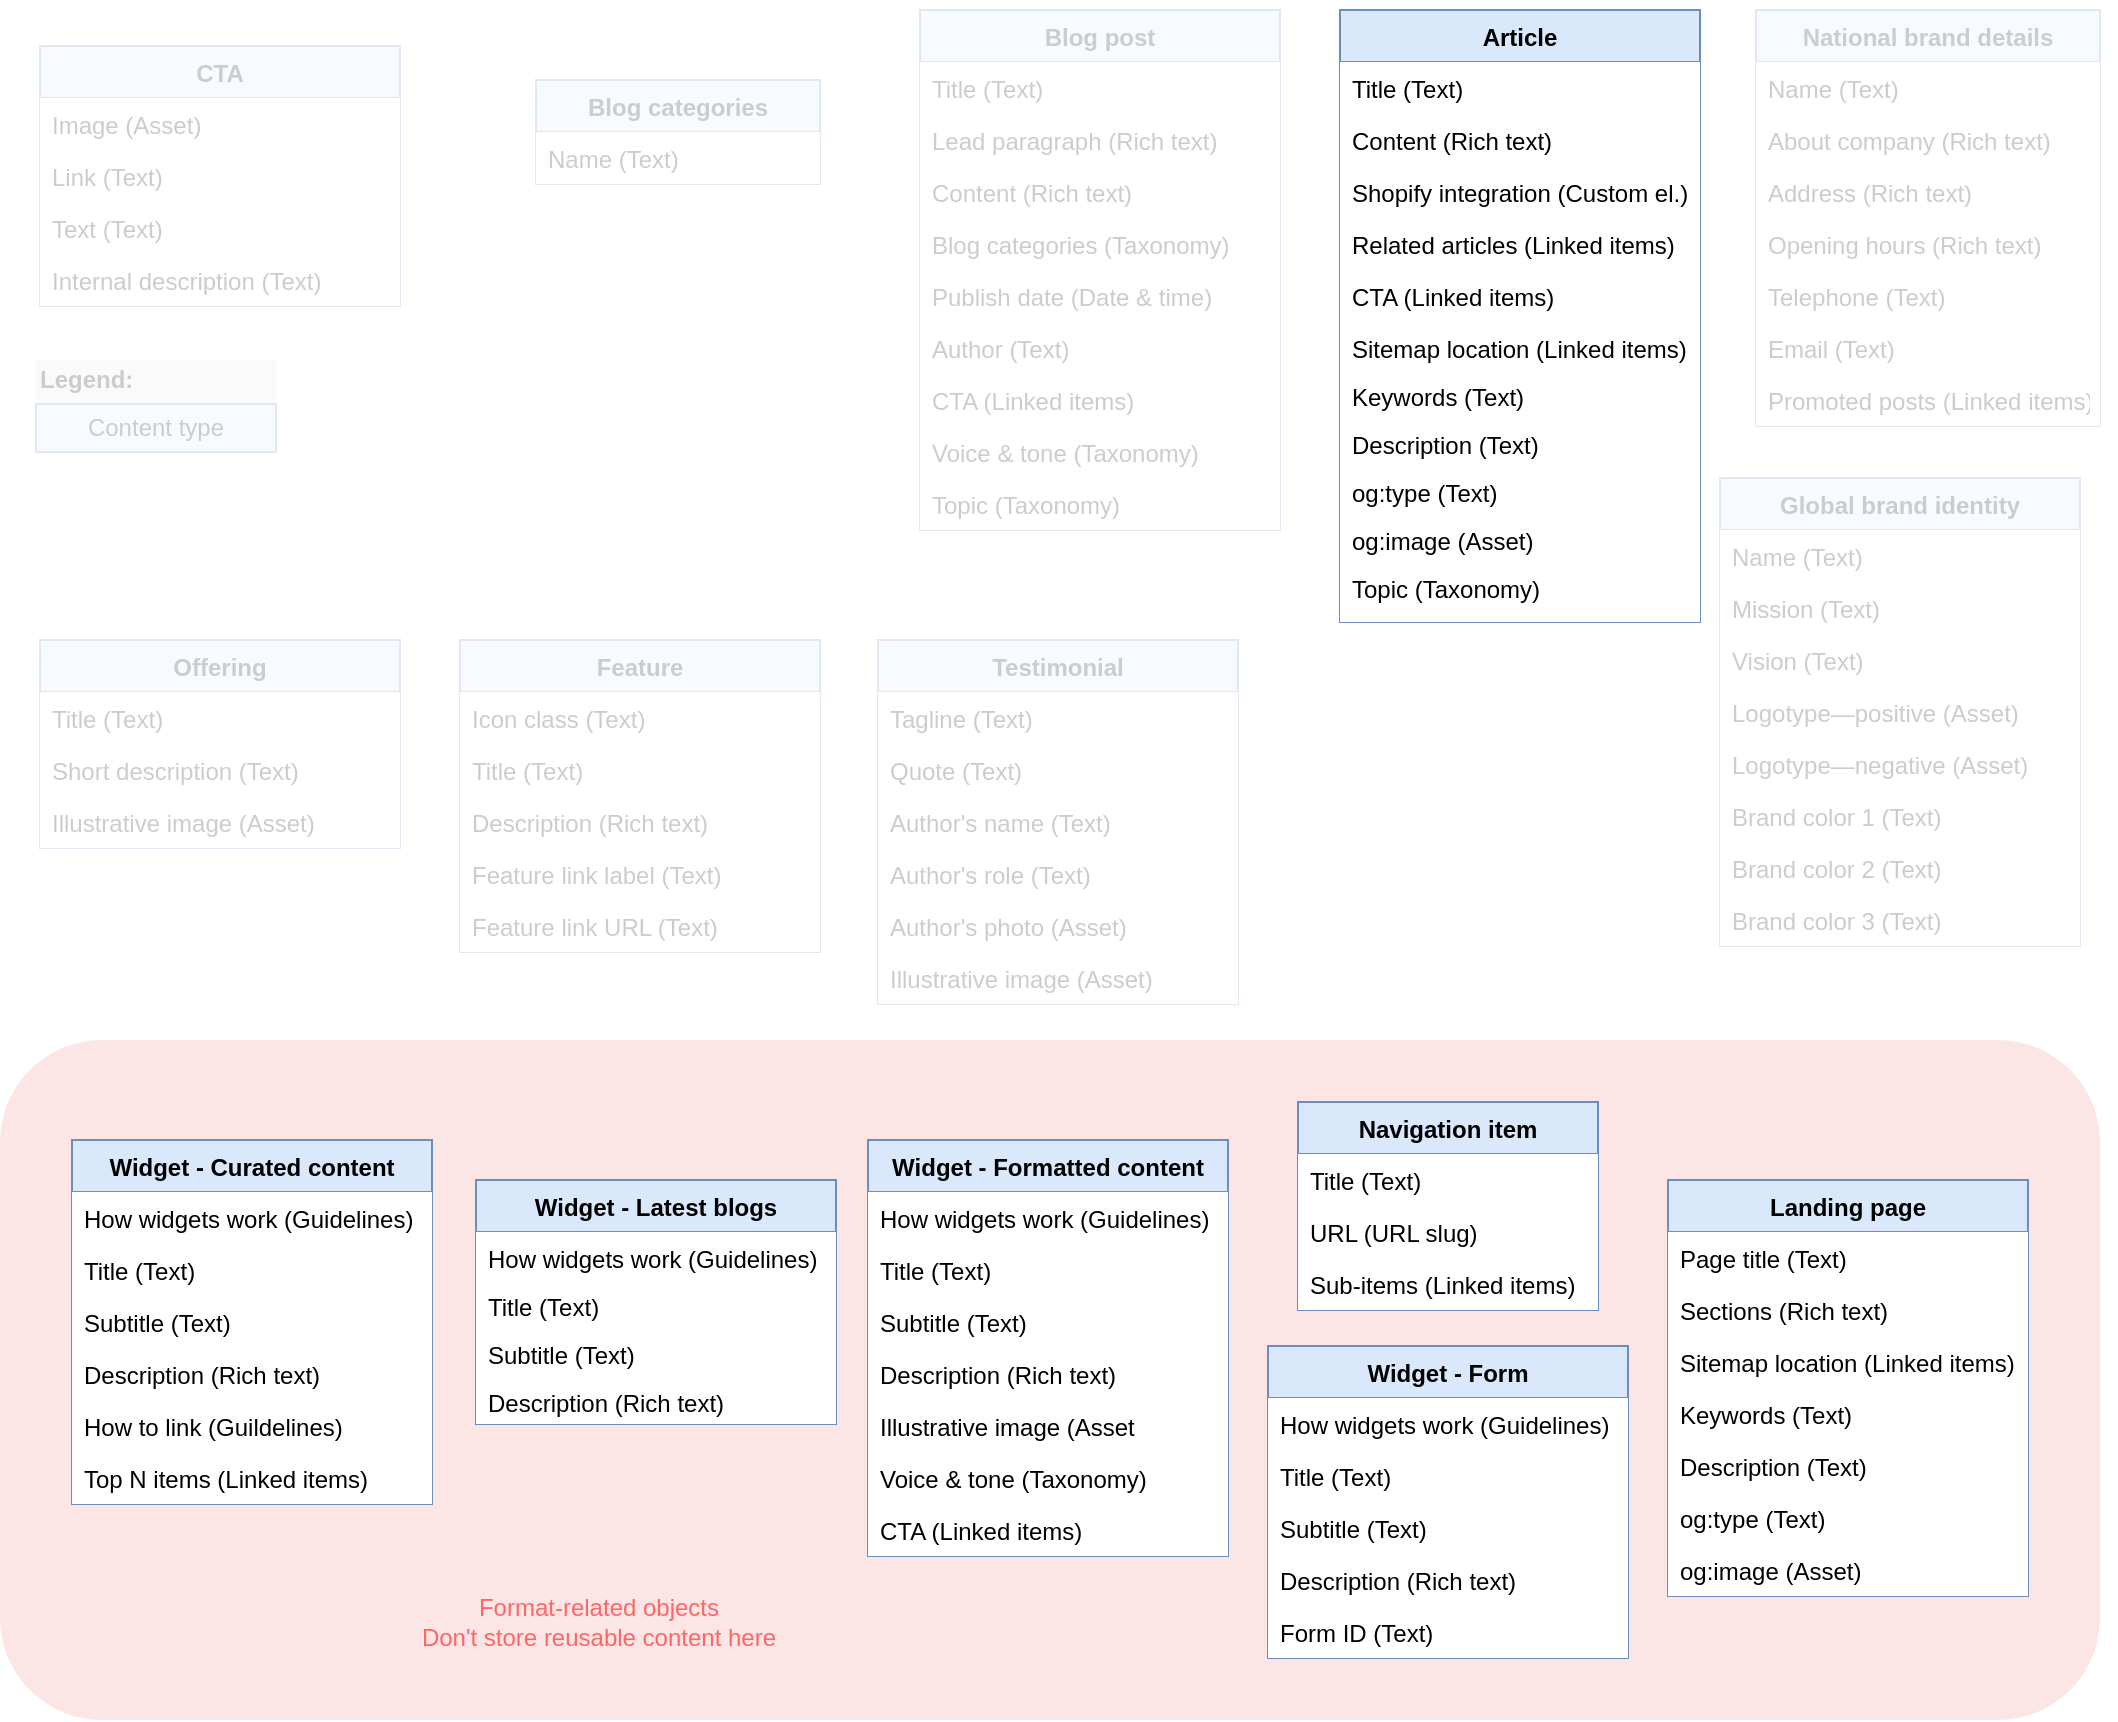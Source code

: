 <mxfile version="12.9.12" type="github"><diagram id="l7EoI_o5KhrgH6v80gf4" name="Page-1"><mxGraphModel dx="3122" dy="1862" grid="1" gridSize="10" guides="1" tooltips="1" connect="1" arrows="1" fold="0" page="1" pageScale="1" pageWidth="850" pageHeight="1100" math="0" shadow="0"><root><mxCell id="0"/><mxCell id="1" parent="0"/><mxCell id="Mn-jsPeLyAHsvxmleGaf-1" value="" style="rounded=1;whiteSpace=wrap;html=1;fillColor=#f8cecc;strokeColor=none;opacity=50;" parent="1" vertex="1"><mxGeometry x="-1058" y="-180" width="1050" height="340" as="geometry"/></mxCell><mxCell id="Mn-jsPeLyAHsvxmleGaf-45" value="&lt;font color=&quot;#ff6666&quot;&gt;Format-related objects&lt;br&gt;Don't store reusable content here&lt;/font&gt;" style="text;html=1;strokeColor=none;fillColor=none;align=center;verticalAlign=middle;whiteSpace=wrap;rounded=0;opacity=50;" parent="1" vertex="1"><mxGeometry x="-850" y="92" width="183" height="37" as="geometry"/></mxCell><mxCell id="Mn-jsPeLyAHsvxmleGaf-48" value="CTA" style="swimlane;fontStyle=1;align=center;verticalAlign=top;childLayout=stackLayout;horizontal=1;startSize=26;horizontalStack=0;resizeParent=1;resizeLast=0;collapsible=1;marginBottom=0;rounded=0;shadow=0;strokeWidth=1;fillColor=#dae8fc;strokeColor=#6c8ebf;" parent="1" vertex="1"><mxGeometry x="-1038" y="-677" width="180" height="130" as="geometry"><mxRectangle x="230" y="140" width="160" height="26" as="alternateBounds"/></mxGeometry></mxCell><mxCell id="Mn-jsPeLyAHsvxmleGaf-49" value="Image (Asset)" style="text;align=left;verticalAlign=top;spacingLeft=4;spacingRight=4;overflow=hidden;rotatable=0;points=[[0,0.5],[1,0.5]];portConstraint=eastwest;fillColor=#ffffff;" parent="Mn-jsPeLyAHsvxmleGaf-48" vertex="1"><mxGeometry y="26" width="180" height="26" as="geometry"/></mxCell><mxCell id="Mn-jsPeLyAHsvxmleGaf-50" value="Link (Text)" style="text;align=left;verticalAlign=top;spacingLeft=4;spacingRight=4;overflow=hidden;rotatable=0;points=[[0,0.5],[1,0.5]];portConstraint=eastwest;fillColor=#ffffff;" parent="Mn-jsPeLyAHsvxmleGaf-48" vertex="1"><mxGeometry y="52" width="180" height="26" as="geometry"/></mxCell><mxCell id="Mn-jsPeLyAHsvxmleGaf-51" value="Text (Text)" style="text;align=left;verticalAlign=top;spacingLeft=4;spacingRight=4;overflow=hidden;rotatable=0;points=[[0,0.5],[1,0.5]];portConstraint=eastwest;fillColor=#ffffff;" parent="Mn-jsPeLyAHsvxmleGaf-48" vertex="1"><mxGeometry y="78" width="180" height="26" as="geometry"/></mxCell><mxCell id="Mn-jsPeLyAHsvxmleGaf-52" value="Internal description (Text)" style="text;align=left;verticalAlign=top;spacingLeft=4;spacingRight=4;overflow=hidden;rotatable=0;points=[[0,0.5],[1,0.5]];portConstraint=eastwest;fillColor=#ffffff;" parent="Mn-jsPeLyAHsvxmleGaf-48" vertex="1"><mxGeometry y="104" width="180" height="26" as="geometry"/></mxCell><mxCell id="Mn-jsPeLyAHsvxmleGaf-70" value="Article" style="swimlane;fontStyle=1;align=center;verticalAlign=top;childLayout=stackLayout;horizontal=1;startSize=26;horizontalStack=0;resizeParent=1;resizeLast=0;collapsible=1;marginBottom=0;rounded=0;shadow=0;strokeWidth=1;fillColor=#dae8fc;strokeColor=#6c8ebf;" parent="1" vertex="1"><mxGeometry x="-388" y="-695" width="180" height="306" as="geometry"><mxRectangle x="230" y="140" width="160" height="26" as="alternateBounds"/></mxGeometry></mxCell><mxCell id="Mn-jsPeLyAHsvxmleGaf-71" value="Title (Text)" style="text;align=left;verticalAlign=top;spacingLeft=4;spacingRight=4;overflow=hidden;rotatable=0;points=[[0,0.5],[1,0.5]];portConstraint=eastwest;fontColor=#000000;fillColor=#ffffff;" parent="Mn-jsPeLyAHsvxmleGaf-70" vertex="1"><mxGeometry y="26" width="180" height="26" as="geometry"/></mxCell><mxCell id="Mn-jsPeLyAHsvxmleGaf-72" value="Content (Rich text)" style="text;align=left;verticalAlign=top;spacingLeft=4;spacingRight=4;overflow=hidden;rotatable=0;points=[[0,0.5],[1,0.5]];portConstraint=eastwest;rounded=0;shadow=0;html=0;fontColor=#000000;fillColor=#ffffff;" parent="Mn-jsPeLyAHsvxmleGaf-70" vertex="1"><mxGeometry y="52" width="180" height="26" as="geometry"/></mxCell><mxCell id="Mn-jsPeLyAHsvxmleGaf-75" value="Shopify integration (Custom el.)" style="text;align=left;verticalAlign=top;spacingLeft=4;spacingRight=4;overflow=hidden;rotatable=0;points=[[0,0.5],[1,0.5]];portConstraint=eastwest;rounded=0;shadow=0;html=0;fontColor=#000000;fillColor=#ffffff;" parent="Mn-jsPeLyAHsvxmleGaf-70" vertex="1"><mxGeometry y="78" width="180" height="26" as="geometry"/></mxCell><mxCell id="Mn-jsPeLyAHsvxmleGaf-76" value="Related articles (Linked items)" style="text;align=left;verticalAlign=top;spacingLeft=4;spacingRight=4;overflow=hidden;rotatable=0;points=[[0,0.5],[1,0.5]];portConstraint=eastwest;rounded=0;shadow=0;html=0;fillColor=#ffffff;" parent="Mn-jsPeLyAHsvxmleGaf-70" vertex="1"><mxGeometry y="104" width="180" height="26" as="geometry"/></mxCell><mxCell id="Mn-jsPeLyAHsvxmleGaf-77" value="CTA (Linked items)" style="text;align=left;verticalAlign=top;spacingLeft=4;spacingRight=4;overflow=hidden;rotatable=0;points=[[0,0.5],[1,0.5]];portConstraint=eastwest;rounded=0;shadow=0;html=0;fontColor=#000000;fillColor=#ffffff;" parent="Mn-jsPeLyAHsvxmleGaf-70" vertex="1"><mxGeometry y="130" width="180" height="26" as="geometry"/></mxCell><mxCell id="Mn-jsPeLyAHsvxmleGaf-78" value="Sitemap location (Linked items)" style="text;align=left;verticalAlign=top;spacingLeft=4;spacingRight=4;overflow=hidden;rotatable=0;points=[[0,0.5],[1,0.5]];portConstraint=eastwest;rounded=0;shadow=0;html=0;fontColor=#000000;fillColor=#ffffff;" parent="Mn-jsPeLyAHsvxmleGaf-70" vertex="1"><mxGeometry y="156" width="180" height="24" as="geometry"/></mxCell><mxCell id="akXFngWEIzjERO6GzvfP-2" value="Keywords (Text)" style="text;align=left;verticalAlign=top;spacingLeft=4;spacingRight=4;overflow=hidden;rotatable=0;points=[[0,0.5],[1,0.5]];portConstraint=eastwest;rounded=0;shadow=0;html=0;fontColor=#000000;fillColor=#ffffff;" parent="Mn-jsPeLyAHsvxmleGaf-70" vertex="1"><mxGeometry y="180" width="180" height="24" as="geometry"/></mxCell><mxCell id="akXFngWEIzjERO6GzvfP-3" value="Description (Text)" style="text;align=left;verticalAlign=top;spacingLeft=4;spacingRight=4;overflow=hidden;rotatable=0;points=[[0,0.5],[1,0.5]];portConstraint=eastwest;rounded=0;shadow=0;html=0;fontColor=#000000;fillColor=#ffffff;" parent="Mn-jsPeLyAHsvxmleGaf-70" vertex="1"><mxGeometry y="204" width="180" height="24" as="geometry"/></mxCell><mxCell id="akXFngWEIzjERO6GzvfP-4" value="og:type (Text)" style="text;align=left;verticalAlign=top;spacingLeft=4;spacingRight=4;overflow=hidden;rotatable=0;points=[[0,0.5],[1,0.5]];portConstraint=eastwest;rounded=0;shadow=0;html=0;fontColor=#000000;fillColor=#ffffff;" parent="Mn-jsPeLyAHsvxmleGaf-70" vertex="1"><mxGeometry y="228" width="180" height="24" as="geometry"/></mxCell><mxCell id="akXFngWEIzjERO6GzvfP-5" value="og:image (Asset)" style="text;align=left;verticalAlign=top;spacingLeft=4;spacingRight=4;overflow=hidden;rotatable=0;points=[[0,0.5],[1,0.5]];portConstraint=eastwest;rounded=0;shadow=0;html=0;fontColor=#000000;fillColor=#ffffff;" parent="Mn-jsPeLyAHsvxmleGaf-70" vertex="1"><mxGeometry y="252" width="180" height="24" as="geometry"/></mxCell><mxCell id="j0ZGH8-c-Zr-b-7FZGxw-2" value="Topic (Taxonomy)" style="text;align=left;verticalAlign=top;spacingLeft=4;spacingRight=4;overflow=hidden;rotatable=0;points=[[0,0.5],[1,0.5]];portConstraint=eastwest;rounded=0;shadow=0;html=0;fontColor=#000000;fillColor=#ffffff;" parent="Mn-jsPeLyAHsvxmleGaf-70" vertex="1"><mxGeometry y="276" width="180" height="30" as="geometry"/></mxCell><mxCell id="Mn-jsPeLyAHsvxmleGaf-80" value="Blog post" style="swimlane;fontStyle=1;align=center;verticalAlign=top;childLayout=stackLayout;horizontal=1;startSize=26;horizontalStack=0;resizeParent=1;resizeLast=0;collapsible=1;marginBottom=0;rounded=0;shadow=0;strokeWidth=1;fillColor=#dae8fc;strokeColor=#6c8ebf;" parent="1" vertex="1"><mxGeometry x="-598" y="-695" width="180" height="260" as="geometry"><mxRectangle x="550" y="140" width="160" height="26" as="alternateBounds"/></mxGeometry></mxCell><mxCell id="Mn-jsPeLyAHsvxmleGaf-81" value="Title (Text)" style="text;align=left;verticalAlign=top;spacingLeft=4;spacingRight=4;overflow=hidden;rotatable=0;points=[[0,0.5],[1,0.5]];portConstraint=eastwest;fillColor=#ffffff;" parent="Mn-jsPeLyAHsvxmleGaf-80" vertex="1"><mxGeometry y="26" width="180" height="26" as="geometry"/></mxCell><mxCell id="Mn-jsPeLyAHsvxmleGaf-82" value="Lead paragraph (Rich text)" style="text;align=left;verticalAlign=top;spacingLeft=4;spacingRight=4;overflow=hidden;rotatable=0;points=[[0,0.5],[1,0.5]];portConstraint=eastwest;rounded=0;shadow=0;html=0;fillColor=#ffffff;" parent="Mn-jsPeLyAHsvxmleGaf-80" vertex="1"><mxGeometry y="52" width="180" height="26" as="geometry"/></mxCell><mxCell id="Mn-jsPeLyAHsvxmleGaf-83" value="Content (Rich text)" style="text;align=left;verticalAlign=top;spacingLeft=4;spacingRight=4;overflow=hidden;rotatable=0;points=[[0,0.5],[1,0.5]];portConstraint=eastwest;rounded=0;shadow=0;html=0;fillColor=#ffffff;" parent="Mn-jsPeLyAHsvxmleGaf-80" vertex="1"><mxGeometry y="78" width="180" height="26" as="geometry"/></mxCell><mxCell id="Mn-jsPeLyAHsvxmleGaf-84" value="Blog categories (Taxonomy)" style="text;align=left;verticalAlign=top;spacingLeft=4;spacingRight=4;overflow=hidden;rotatable=0;points=[[0,0.5],[1,0.5]];portConstraint=eastwest;rounded=0;shadow=0;html=0;fontColor=#000000;fillColor=#ffffff;" parent="Mn-jsPeLyAHsvxmleGaf-80" vertex="1"><mxGeometry y="104" width="180" height="26" as="geometry"/></mxCell><mxCell id="Mn-jsPeLyAHsvxmleGaf-85" value="Publish date (Date &amp; time)" style="text;align=left;verticalAlign=top;spacingLeft=4;spacingRight=4;overflow=hidden;rotatable=0;points=[[0,0.5],[1,0.5]];portConstraint=eastwest;rounded=0;shadow=0;html=0;fillColor=#ffffff;" parent="Mn-jsPeLyAHsvxmleGaf-80" vertex="1"><mxGeometry y="130" width="180" height="26" as="geometry"/></mxCell><mxCell id="Mn-jsPeLyAHsvxmleGaf-86" value="Author (Text)" style="text;align=left;verticalAlign=top;spacingLeft=4;spacingRight=4;overflow=hidden;rotatable=0;points=[[0,0.5],[1,0.5]];portConstraint=eastwest;rounded=0;shadow=0;html=0;fillColor=#ffffff;" parent="Mn-jsPeLyAHsvxmleGaf-80" vertex="1"><mxGeometry y="156" width="180" height="26" as="geometry"/></mxCell><mxCell id="Mn-jsPeLyAHsvxmleGaf-87" value="CTA (Linked items)" style="text;align=left;verticalAlign=top;spacingLeft=4;spacingRight=4;overflow=hidden;rotatable=0;points=[[0,0.5],[1,0.5]];portConstraint=eastwest;rounded=0;shadow=0;html=0;fontColor=#000000;fillColor=#ffffff;" parent="Mn-jsPeLyAHsvxmleGaf-80" vertex="1"><mxGeometry y="182" width="180" height="26" as="geometry"/></mxCell><mxCell id="Mn-jsPeLyAHsvxmleGaf-88" value="Voice &amp; tone (Taxonomy)" style="text;align=left;verticalAlign=top;spacingLeft=4;spacingRight=4;overflow=hidden;rotatable=0;points=[[0,0.5],[1,0.5]];portConstraint=eastwest;fillColor=#ffffff;" parent="Mn-jsPeLyAHsvxmleGaf-80" vertex="1"><mxGeometry y="208" width="180" height="26" as="geometry"/></mxCell><mxCell id="j0ZGH8-c-Zr-b-7FZGxw-1" value="Topic (Taxonomy)" style="text;align=left;verticalAlign=top;spacingLeft=4;spacingRight=4;overflow=hidden;rotatable=0;points=[[0,0.5],[1,0.5]];portConstraint=eastwest;fillColor=#ffffff;" parent="Mn-jsPeLyAHsvxmleGaf-80" vertex="1"><mxGeometry y="234" width="180" height="26" as="geometry"/></mxCell><mxCell id="Mn-jsPeLyAHsvxmleGaf-102" value="Global brand identity" style="swimlane;fontStyle=1;align=center;verticalAlign=top;childLayout=stackLayout;horizontal=1;startSize=26;horizontalStack=0;resizeParent=1;resizeLast=0;collapsible=1;marginBottom=0;rounded=0;shadow=0;strokeWidth=1;fillColor=#dae8fc;strokeColor=#6c8ebf;" parent="1" vertex="1"><mxGeometry x="-198" y="-461" width="180" height="234" as="geometry"><mxRectangle x="230" y="140" width="160" height="26" as="alternateBounds"/></mxGeometry></mxCell><mxCell id="Mn-jsPeLyAHsvxmleGaf-103" value="Name (Text)" style="text;align=left;verticalAlign=top;spacingLeft=4;spacingRight=4;overflow=hidden;rotatable=0;points=[[0,0.5],[1,0.5]];portConstraint=eastwest;rounded=0;shadow=0;html=0;fontColor=#000000;fillColor=#ffffff;" parent="Mn-jsPeLyAHsvxmleGaf-102" vertex="1"><mxGeometry y="26" width="180" height="26" as="geometry"/></mxCell><mxCell id="Mn-jsPeLyAHsvxmleGaf-104" value="Mission (Text)" style="text;align=left;verticalAlign=top;spacingLeft=4;spacingRight=4;overflow=hidden;rotatable=0;points=[[0,0.5],[1,0.5]];portConstraint=eastwest;rounded=0;shadow=0;html=0;fontColor=#000000;fillColor=#ffffff;" parent="Mn-jsPeLyAHsvxmleGaf-102" vertex="1"><mxGeometry y="52" width="180" height="26" as="geometry"/></mxCell><mxCell id="Mn-jsPeLyAHsvxmleGaf-105" value="Vision (Text)" style="text;align=left;verticalAlign=top;spacingLeft=4;spacingRight=4;overflow=hidden;rotatable=0;points=[[0,0.5],[1,0.5]];portConstraint=eastwest;rounded=0;shadow=0;html=0;fontColor=#000000;fillColor=#ffffff;" parent="Mn-jsPeLyAHsvxmleGaf-102" vertex="1"><mxGeometry y="78" width="180" height="26" as="geometry"/></mxCell><mxCell id="Mn-jsPeLyAHsvxmleGaf-106" value="Logotype—positive (Asset)" style="text;align=left;verticalAlign=top;spacingLeft=4;spacingRight=4;overflow=hidden;rotatable=0;points=[[0,0.5],[1,0.5]];portConstraint=eastwest;rounded=0;shadow=0;html=0;fontColor=#000000;fillColor=#ffffff;" parent="Mn-jsPeLyAHsvxmleGaf-102" vertex="1"><mxGeometry y="104" width="180" height="26" as="geometry"/></mxCell><mxCell id="Mn-jsPeLyAHsvxmleGaf-107" value="Logotype—negative (Asset)" style="text;align=left;verticalAlign=top;spacingLeft=4;spacingRight=4;overflow=hidden;rotatable=0;points=[[0,0.5],[1,0.5]];portConstraint=eastwest;rounded=0;shadow=0;html=0;fontColor=#000000;fillColor=#ffffff;" parent="Mn-jsPeLyAHsvxmleGaf-102" vertex="1"><mxGeometry y="130" width="180" height="26" as="geometry"/></mxCell><mxCell id="Mn-jsPeLyAHsvxmleGaf-108" value="Brand color 1 (Text)" style="text;align=left;verticalAlign=top;spacingLeft=4;spacingRight=4;overflow=hidden;rotatable=0;points=[[0,0.5],[1,0.5]];portConstraint=eastwest;rounded=0;shadow=0;html=0;fontColor=#000000;fillColor=#ffffff;" parent="Mn-jsPeLyAHsvxmleGaf-102" vertex="1"><mxGeometry y="156" width="180" height="26" as="geometry"/></mxCell><mxCell id="Mn-jsPeLyAHsvxmleGaf-109" value="Brand color 2 (Text)" style="text;align=left;verticalAlign=top;spacingLeft=4;spacingRight=4;overflow=hidden;rotatable=0;points=[[0,0.5],[1,0.5]];portConstraint=eastwest;rounded=0;shadow=0;html=0;fontColor=#000000;fillColor=#ffffff;" parent="Mn-jsPeLyAHsvxmleGaf-102" vertex="1"><mxGeometry y="182" width="180" height="26" as="geometry"/></mxCell><mxCell id="Mn-jsPeLyAHsvxmleGaf-110" value="Brand color 3 (Text)" style="text;align=left;verticalAlign=top;spacingLeft=4;spacingRight=4;overflow=hidden;rotatable=0;points=[[0,0.5],[1,0.5]];portConstraint=eastwest;rounded=0;shadow=0;html=0;fontColor=#000000;fillColor=#ffffff;" parent="Mn-jsPeLyAHsvxmleGaf-102" vertex="1"><mxGeometry y="208" width="180" height="26" as="geometry"/></mxCell><mxCell id="Mn-jsPeLyAHsvxmleGaf-121" value="National brand details" style="swimlane;fontStyle=1;align=center;verticalAlign=top;childLayout=stackLayout;horizontal=1;startSize=26;horizontalStack=0;resizeParent=1;resizeLast=0;collapsible=1;marginBottom=0;rounded=0;shadow=0;strokeWidth=1;fillColor=#dae8fc;strokeColor=#6c8ebf;" parent="1" vertex="1"><mxGeometry x="-180" y="-695" width="172" height="208" as="geometry"><mxRectangle x="230" y="140" width="160" height="26" as="alternateBounds"/></mxGeometry></mxCell><mxCell id="Mn-jsPeLyAHsvxmleGaf-122" value="Name (Text)" style="text;align=left;verticalAlign=top;spacingLeft=4;spacingRight=4;overflow=hidden;rotatable=0;points=[[0,0.5],[1,0.5]];portConstraint=eastwest;rounded=0;shadow=0;html=0;fontColor=#000000;fillColor=#ffffff;" parent="Mn-jsPeLyAHsvxmleGaf-121" vertex="1"><mxGeometry y="26" width="172" height="26" as="geometry"/></mxCell><mxCell id="Mn-jsPeLyAHsvxmleGaf-123" value="About company (Rich text)" style="text;align=left;verticalAlign=top;spacingLeft=4;spacingRight=4;overflow=hidden;rotatable=0;points=[[0,0.5],[1,0.5]];portConstraint=eastwest;rounded=0;shadow=0;html=0;fillColor=#ffffff;" parent="Mn-jsPeLyAHsvxmleGaf-121" vertex="1"><mxGeometry y="52" width="172" height="26" as="geometry"/></mxCell><mxCell id="Mn-jsPeLyAHsvxmleGaf-124" value="Address (Rich text)" style="text;align=left;verticalAlign=top;spacingLeft=4;spacingRight=4;overflow=hidden;rotatable=0;points=[[0,0.5],[1,0.5]];portConstraint=eastwest;rounded=0;shadow=0;html=0;fontColor=#000000;fillColor=#ffffff;" parent="Mn-jsPeLyAHsvxmleGaf-121" vertex="1"><mxGeometry y="78" width="172" height="26" as="geometry"/></mxCell><mxCell id="Mn-jsPeLyAHsvxmleGaf-125" value="Opening hours (Rich text)" style="text;align=left;verticalAlign=top;spacingLeft=4;spacingRight=4;overflow=hidden;rotatable=0;points=[[0,0.5],[1,0.5]];portConstraint=eastwest;rounded=0;shadow=0;html=0;fillColor=#ffffff;" parent="Mn-jsPeLyAHsvxmleGaf-121" vertex="1"><mxGeometry y="104" width="172" height="26" as="geometry"/></mxCell><mxCell id="Mn-jsPeLyAHsvxmleGaf-126" value="Telephone (Text)" style="text;align=left;verticalAlign=top;spacingLeft=4;spacingRight=4;overflow=hidden;rotatable=0;points=[[0,0.5],[1,0.5]];portConstraint=eastwest;rounded=0;shadow=0;html=0;fillColor=#ffffff;" parent="Mn-jsPeLyAHsvxmleGaf-121" vertex="1"><mxGeometry y="130" width="172" height="26" as="geometry"/></mxCell><mxCell id="Mn-jsPeLyAHsvxmleGaf-127" value="Email (Text)" style="text;align=left;verticalAlign=top;spacingLeft=4;spacingRight=4;overflow=hidden;rotatable=0;points=[[0,0.5],[1,0.5]];portConstraint=eastwest;rounded=0;shadow=0;html=0;fillColor=#ffffff;" parent="Mn-jsPeLyAHsvxmleGaf-121" vertex="1"><mxGeometry y="156" width="172" height="26" as="geometry"/></mxCell><mxCell id="Mn-jsPeLyAHsvxmleGaf-128" value="Promoted posts (Linked items)" style="text;align=left;verticalAlign=top;spacingLeft=4;spacingRight=4;overflow=hidden;rotatable=0;points=[[0,0.5],[1,0.5]];portConstraint=eastwest;rounded=0;shadow=0;html=0;fontColor=#000000;fillColor=#ffffff;" parent="Mn-jsPeLyAHsvxmleGaf-121" vertex="1"><mxGeometry y="182" width="172" height="26" as="geometry"/></mxCell><mxCell id="Mn-jsPeLyAHsvxmleGaf-129" value="Feature" style="swimlane;fontStyle=1;align=center;verticalAlign=top;childLayout=stackLayout;horizontal=1;startSize=26;horizontalStack=0;resizeParent=1;resizeLast=0;collapsible=1;marginBottom=0;rounded=0;shadow=0;strokeWidth=1;fillColor=#dae8fc;strokeColor=#6c8ebf;" parent="1" vertex="1"><mxGeometry x="-828" y="-380" width="180" height="156" as="geometry"><mxRectangle x="230" y="140" width="160" height="26" as="alternateBounds"/></mxGeometry></mxCell><mxCell id="Mn-jsPeLyAHsvxmleGaf-130" value="Icon class (Text)" style="text;align=left;verticalAlign=top;spacingLeft=4;spacingRight=4;overflow=hidden;rotatable=0;points=[[0,0.5],[1,0.5]];portConstraint=eastwest;fillColor=#ffffff;" parent="Mn-jsPeLyAHsvxmleGaf-129" vertex="1"><mxGeometry y="26" width="180" height="26" as="geometry"/></mxCell><mxCell id="Mn-jsPeLyAHsvxmleGaf-131" value="Title (Text)" style="text;align=left;verticalAlign=top;spacingLeft=4;spacingRight=4;overflow=hidden;rotatable=0;points=[[0,0.5],[1,0.5]];portConstraint=eastwest;rounded=0;shadow=0;html=0;fillColor=#ffffff;" parent="Mn-jsPeLyAHsvxmleGaf-129" vertex="1"><mxGeometry y="52" width="180" height="26" as="geometry"/></mxCell><mxCell id="Mn-jsPeLyAHsvxmleGaf-132" value="Description (Rich text)" style="text;align=left;verticalAlign=top;spacingLeft=4;spacingRight=4;overflow=hidden;rotatable=0;points=[[0,0.5],[1,0.5]];portConstraint=eastwest;rounded=0;shadow=0;html=0;fillColor=#ffffff;" parent="Mn-jsPeLyAHsvxmleGaf-129" vertex="1"><mxGeometry y="78" width="180" height="26" as="geometry"/></mxCell><mxCell id="Mn-jsPeLyAHsvxmleGaf-133" value="Feature link label (Text)" style="text;align=left;verticalAlign=top;spacingLeft=4;spacingRight=4;overflow=hidden;rotatable=0;points=[[0,0.5],[1,0.5]];portConstraint=eastwest;rounded=0;shadow=0;html=0;fillColor=#ffffff;" parent="Mn-jsPeLyAHsvxmleGaf-129" vertex="1"><mxGeometry y="104" width="180" height="26" as="geometry"/></mxCell><mxCell id="Mn-jsPeLyAHsvxmleGaf-134" value="Feature link URL (Text)" style="text;align=left;verticalAlign=top;spacingLeft=4;spacingRight=4;overflow=hidden;rotatable=0;points=[[0,0.5],[1,0.5]];portConstraint=eastwest;rounded=0;shadow=0;html=0;fillColor=#ffffff;" parent="Mn-jsPeLyAHsvxmleGaf-129" vertex="1"><mxGeometry y="130" width="180" height="26" as="geometry"/></mxCell><mxCell id="Mn-jsPeLyAHsvxmleGaf-135" value="Testimonial" style="swimlane;fontStyle=1;align=center;verticalAlign=top;childLayout=stackLayout;horizontal=1;startSize=26;horizontalStack=0;resizeParent=1;resizeLast=0;collapsible=1;marginBottom=0;rounded=0;shadow=0;strokeWidth=1;fillColor=#dae8fc;strokeColor=#6c8ebf;" parent="1" vertex="1"><mxGeometry x="-619" y="-380" width="180" height="182" as="geometry"><mxRectangle x="230" y="140" width="160" height="26" as="alternateBounds"/></mxGeometry></mxCell><mxCell id="Mn-jsPeLyAHsvxmleGaf-136" value="Tagline (Text)" style="text;align=left;verticalAlign=top;spacingLeft=4;spacingRight=4;overflow=hidden;rotatable=0;points=[[0,0.5],[1,0.5]];portConstraint=eastwest;fillColor=#ffffff;" parent="Mn-jsPeLyAHsvxmleGaf-135" vertex="1"><mxGeometry y="26" width="180" height="26" as="geometry"/></mxCell><mxCell id="Mn-jsPeLyAHsvxmleGaf-137" value="Quote (Text)" style="text;align=left;verticalAlign=top;spacingLeft=4;spacingRight=4;overflow=hidden;rotatable=0;points=[[0,0.5],[1,0.5]];portConstraint=eastwest;rounded=0;shadow=0;html=0;fillColor=#ffffff;" parent="Mn-jsPeLyAHsvxmleGaf-135" vertex="1"><mxGeometry y="52" width="180" height="26" as="geometry"/></mxCell><mxCell id="Mn-jsPeLyAHsvxmleGaf-138" value="Author's name (Text)" style="text;align=left;verticalAlign=top;spacingLeft=4;spacingRight=4;overflow=hidden;rotatable=0;points=[[0,0.5],[1,0.5]];portConstraint=eastwest;rounded=0;shadow=0;html=0;fontColor=#000000;fillColor=#ffffff;" parent="Mn-jsPeLyAHsvxmleGaf-135" vertex="1"><mxGeometry y="78" width="180" height="26" as="geometry"/></mxCell><mxCell id="Mn-jsPeLyAHsvxmleGaf-139" value="Author's role (Text)" style="text;align=left;verticalAlign=top;spacingLeft=4;spacingRight=4;overflow=hidden;rotatable=0;points=[[0,0.5],[1,0.5]];portConstraint=eastwest;rounded=0;shadow=0;html=0;fillColor=#ffffff;" parent="Mn-jsPeLyAHsvxmleGaf-135" vertex="1"><mxGeometry y="104" width="180" height="26" as="geometry"/></mxCell><mxCell id="Mn-jsPeLyAHsvxmleGaf-140" value="Author's photo (Asset)" style="text;align=left;verticalAlign=top;spacingLeft=4;spacingRight=4;overflow=hidden;rotatable=0;points=[[0,0.5],[1,0.5]];portConstraint=eastwest;rounded=0;shadow=0;html=0;fillColor=#ffffff;" parent="Mn-jsPeLyAHsvxmleGaf-135" vertex="1"><mxGeometry y="130" width="180" height="26" as="geometry"/></mxCell><mxCell id="Mn-jsPeLyAHsvxmleGaf-141" value="Illustrative image (Asset)" style="text;align=left;verticalAlign=top;spacingLeft=4;spacingRight=4;overflow=hidden;rotatable=0;points=[[0,0.5],[1,0.5]];portConstraint=eastwest;rounded=0;shadow=0;html=0;fillColor=#ffffff;" parent="Mn-jsPeLyAHsvxmleGaf-135" vertex="1"><mxGeometry y="156" width="180" height="26" as="geometry"/></mxCell><mxCell id="Mn-jsPeLyAHsvxmleGaf-150" value="Offering" style="swimlane;fontStyle=1;align=center;verticalAlign=top;childLayout=stackLayout;horizontal=1;startSize=26;horizontalStack=0;resizeParent=1;resizeLast=0;collapsible=1;marginBottom=0;rounded=0;shadow=0;strokeWidth=1;fillColor=#dae8fc;strokeColor=#6c8ebf;" parent="1" vertex="1"><mxGeometry x="-1038" y="-380" width="180" height="104" as="geometry"><mxRectangle x="230" y="140" width="160" height="26" as="alternateBounds"/></mxGeometry></mxCell><mxCell id="Mn-jsPeLyAHsvxmleGaf-151" value="Title (Text)" style="text;align=left;verticalAlign=top;spacingLeft=4;spacingRight=4;overflow=hidden;rotatable=0;points=[[0,0.5],[1,0.5]];portConstraint=eastwest;rounded=0;shadow=0;html=0;fillColor=#ffffff;" parent="Mn-jsPeLyAHsvxmleGaf-150" vertex="1"><mxGeometry y="26" width="180" height="26" as="geometry"/></mxCell><mxCell id="Mn-jsPeLyAHsvxmleGaf-152" value="Short description (Text)" style="text;align=left;verticalAlign=top;spacingLeft=4;spacingRight=4;overflow=hidden;rotatable=0;points=[[0,0.5],[1,0.5]];portConstraint=eastwest;rounded=0;shadow=0;html=0;fillColor=#ffffff;" parent="Mn-jsPeLyAHsvxmleGaf-150" vertex="1"><mxGeometry y="52" width="180" height="26" as="geometry"/></mxCell><mxCell id="Mn-jsPeLyAHsvxmleGaf-153" value="Illustrative image (Asset)" style="text;align=left;verticalAlign=top;spacingLeft=4;spacingRight=4;overflow=hidden;rotatable=0;points=[[0,0.5],[1,0.5]];portConstraint=eastwest;rounded=0;shadow=0;html=0;fillColor=#ffffff;" parent="Mn-jsPeLyAHsvxmleGaf-150" vertex="1"><mxGeometry y="78" width="180" height="26" as="geometry"/></mxCell><mxCell id="j0ZGH8-c-Zr-b-7FZGxw-3" value="Blog categories" style="swimlane;fontStyle=1;align=center;verticalAlign=top;childLayout=stackLayout;horizontal=1;startSize=26;horizontalStack=0;resizeParent=1;resizeLast=0;collapsible=1;marginBottom=0;rounded=0;shadow=0;strokeWidth=1;fillColor=#dae8fc;strokeColor=#6c8ebf;" parent="1" vertex="1"><mxGeometry x="-790" y="-660" width="142" height="52" as="geometry"><mxRectangle x="230" y="140" width="160" height="26" as="alternateBounds"/></mxGeometry></mxCell><mxCell id="j0ZGH8-c-Zr-b-7FZGxw-4" value="Name (Text)" style="text;align=left;verticalAlign=top;spacingLeft=4;spacingRight=4;overflow=hidden;rotatable=0;points=[[0,0.5],[1,0.5]];portConstraint=eastwest;fillColor=#ffffff;" parent="j0ZGH8-c-Zr-b-7FZGxw-3" vertex="1"><mxGeometry y="26" width="142" height="26" as="geometry"/></mxCell><mxCell id="Mn-jsPeLyAHsvxmleGaf-142" value="Navigation item" style="swimlane;fontStyle=1;align=center;verticalAlign=top;childLayout=stackLayout;horizontal=1;startSize=26;horizontalStack=0;resizeParent=1;resizeLast=0;collapsible=1;marginBottom=0;rounded=0;shadow=0;strokeWidth=1;fillColor=#dae8fc;strokeColor=#6c8ebf;" parent="1" vertex="1"><mxGeometry x="-409" y="-149" width="150" height="104" as="geometry"><mxRectangle x="760" y="440" width="160" height="26" as="alternateBounds"/></mxGeometry></mxCell><mxCell id="Mn-jsPeLyAHsvxmleGaf-143" value="Title (Text)" style="text;align=left;verticalAlign=top;spacingLeft=4;spacingRight=4;overflow=hidden;rotatable=0;points=[[0,0.5],[1,0.5]];portConstraint=eastwest;rounded=0;shadow=0;html=0;fillColor=#ffffff;" parent="Mn-jsPeLyAHsvxmleGaf-142" vertex="1"><mxGeometry y="26" width="150" height="26" as="geometry"/></mxCell><mxCell id="Mn-jsPeLyAHsvxmleGaf-144" value="URL (URL slug)" style="text;align=left;verticalAlign=top;spacingLeft=4;spacingRight=4;overflow=hidden;rotatable=0;points=[[0,0.5],[1,0.5]];portConstraint=eastwest;rounded=0;shadow=0;html=0;fillColor=#ffffff;" parent="Mn-jsPeLyAHsvxmleGaf-142" vertex="1"><mxGeometry y="52" width="150" height="26" as="geometry"/></mxCell><mxCell id="Mn-jsPeLyAHsvxmleGaf-146" value="Sub-items (Linked items)" style="text;align=left;verticalAlign=top;spacingLeft=4;spacingRight=4;overflow=hidden;rotatable=0;points=[[0,0.5],[1,0.5]];portConstraint=eastwest;rounded=0;shadow=0;html=0;fillColor=#ffffff;" parent="Mn-jsPeLyAHsvxmleGaf-142" vertex="1"><mxGeometry y="78" width="150" height="26" as="geometry"/></mxCell><mxCell id="Mn-jsPeLyAHsvxmleGaf-59" value="Widget - Form" style="swimlane;fontStyle=1;align=center;verticalAlign=top;childLayout=stackLayout;horizontal=1;startSize=26;horizontalStack=0;resizeParent=1;resizeLast=0;collapsible=1;marginBottom=0;rounded=0;shadow=0;strokeWidth=1;fillColor=#dae8fc;strokeColor=#6c8ebf;" parent="1" vertex="1"><mxGeometry x="-424" y="-27" width="180" height="156" as="geometry"><mxRectangle x="230" y="140" width="160" height="26" as="alternateBounds"/></mxGeometry></mxCell><mxCell id="akXFngWEIzjERO6GzvfP-25" value="How widgets work (Guidelines)" style="text;align=left;verticalAlign=top;spacingLeft=4;spacingRight=4;overflow=hidden;rotatable=0;points=[[0,0.5],[1,0.5]];portConstraint=eastwest;fillColor=#ffffff;strokeColor=none;" parent="Mn-jsPeLyAHsvxmleGaf-59" vertex="1"><mxGeometry y="26" width="180" height="26" as="geometry"/></mxCell><mxCell id="akXFngWEIzjERO6GzvfP-11" value="Title (Text)" style="text;align=left;verticalAlign=top;spacingLeft=4;spacingRight=4;overflow=hidden;rotatable=0;points=[[0,0.5],[1,0.5]];portConstraint=eastwest;fillColor=#ffffff;strokeColor=none;" parent="Mn-jsPeLyAHsvxmleGaf-59" vertex="1"><mxGeometry y="52" width="180" height="26" as="geometry"/></mxCell><mxCell id="akXFngWEIzjERO6GzvfP-12" value="Subtitle (Text)" style="text;align=left;verticalAlign=top;spacingLeft=4;spacingRight=4;overflow=hidden;rotatable=0;points=[[0,0.5],[1,0.5]];portConstraint=eastwest;fillColor=#ffffff;strokeColor=none;" parent="Mn-jsPeLyAHsvxmleGaf-59" vertex="1"><mxGeometry y="78" width="180" height="26" as="geometry"/></mxCell><mxCell id="akXFngWEIzjERO6GzvfP-13" value="Description (Rich text)" style="text;align=left;verticalAlign=top;spacingLeft=4;spacingRight=4;overflow=hidden;rotatable=0;points=[[0,0.5],[1,0.5]];portConstraint=eastwest;fillColor=#ffffff;strokeColor=none;" parent="Mn-jsPeLyAHsvxmleGaf-59" vertex="1"><mxGeometry y="104" width="180" height="26" as="geometry"/></mxCell><mxCell id="Mn-jsPeLyAHsvxmleGaf-61" value="Form ID (Text)" style="text;align=left;verticalAlign=top;spacingLeft=4;spacingRight=4;overflow=hidden;rotatable=0;points=[[0,0.5],[1,0.5]];portConstraint=eastwest;fillColor=#ffffff;strokeColor=none;" parent="Mn-jsPeLyAHsvxmleGaf-59" vertex="1"><mxGeometry y="130" width="180" height="26" as="geometry"/></mxCell><mxCell id="Mn-jsPeLyAHsvxmleGaf-98" value="Widget - Latest blogs" style="swimlane;fontStyle=1;align=center;verticalAlign=top;childLayout=stackLayout;horizontal=1;startSize=26;horizontalStack=0;resizeParent=1;resizeLast=0;collapsible=1;marginBottom=0;rounded=0;shadow=0;strokeWidth=1;fillColor=#dae8fc;strokeColor=#6c8ebf;" parent="1" vertex="1"><mxGeometry x="-820" y="-110" width="180" height="122" as="geometry"><mxRectangle x="230" y="140" width="160" height="26" as="alternateBounds"/></mxGeometry></mxCell><mxCell id="akXFngWEIzjERO6GzvfP-23" value="How widgets work (Guidelines)" style="text;align=left;verticalAlign=top;spacingLeft=4;spacingRight=4;overflow=hidden;rotatable=0;points=[[0,0.5],[1,0.5]];portConstraint=eastwest;fillColor=#ffffff;" parent="Mn-jsPeLyAHsvxmleGaf-98" vertex="1"><mxGeometry y="26" width="180" height="24" as="geometry"/></mxCell><mxCell id="Mn-jsPeLyAHsvxmleGaf-99" value="Title (Text)" style="text;align=left;verticalAlign=top;spacingLeft=4;spacingRight=4;overflow=hidden;rotatable=0;points=[[0,0.5],[1,0.5]];portConstraint=eastwest;fillColor=#ffffff;" parent="Mn-jsPeLyAHsvxmleGaf-98" vertex="1"><mxGeometry y="50" width="180" height="24" as="geometry"/></mxCell><mxCell id="akXFngWEIzjERO6GzvfP-14" value="Subtitle (Text)" style="text;align=left;verticalAlign=top;spacingLeft=4;spacingRight=4;overflow=hidden;rotatable=0;points=[[0,0.5],[1,0.5]];portConstraint=eastwest;fillColor=#ffffff;" parent="Mn-jsPeLyAHsvxmleGaf-98" vertex="1"><mxGeometry y="74" width="180" height="24" as="geometry"/></mxCell><mxCell id="akXFngWEIzjERO6GzvfP-15" value="Description (Rich text)" style="text;align=left;verticalAlign=top;spacingLeft=4;spacingRight=4;overflow=hidden;rotatable=0;points=[[0,0.5],[1,0.5]];portConstraint=eastwest;fillColor=#ffffff;" parent="Mn-jsPeLyAHsvxmleGaf-98" vertex="1"><mxGeometry y="98" width="180" height="24" as="geometry"/></mxCell><mxCell id="Mn-jsPeLyAHsvxmleGaf-93" value="Widget - Formatted content" style="swimlane;fontStyle=1;align=center;verticalAlign=top;childLayout=stackLayout;horizontal=1;startSize=26;horizontalStack=0;resizeParent=1;resizeLast=0;collapsible=1;marginBottom=0;rounded=0;shadow=0;strokeWidth=1;fillColor=#dae8fc;strokeColor=#6c8ebf;" parent="1" vertex="1"><mxGeometry x="-624" y="-130" width="180" height="208" as="geometry"><mxRectangle x="230" y="140" width="160" height="26" as="alternateBounds"/></mxGeometry></mxCell><mxCell id="akXFngWEIzjERO6GzvfP-24" value="How widgets work (Guidelines)" style="text;align=left;verticalAlign=top;spacingLeft=4;spacingRight=4;overflow=hidden;rotatable=0;points=[[0,0.5],[1,0.5]];portConstraint=eastwest;fillColor=#ffffff;" parent="Mn-jsPeLyAHsvxmleGaf-93" vertex="1"><mxGeometry y="26" width="180" height="26" as="geometry"/></mxCell><mxCell id="akXFngWEIzjERO6GzvfP-16" value="Title (Text)" style="text;align=left;verticalAlign=top;spacingLeft=4;spacingRight=4;overflow=hidden;rotatable=0;points=[[0,0.5],[1,0.5]];portConstraint=eastwest;fillColor=#ffffff;" parent="Mn-jsPeLyAHsvxmleGaf-93" vertex="1"><mxGeometry y="52" width="180" height="26" as="geometry"/></mxCell><mxCell id="akXFngWEIzjERO6GzvfP-17" value="Subtitle (Text)" style="text;align=left;verticalAlign=top;spacingLeft=4;spacingRight=4;overflow=hidden;rotatable=0;points=[[0,0.5],[1,0.5]];portConstraint=eastwest;fillColor=#ffffff;" parent="Mn-jsPeLyAHsvxmleGaf-93" vertex="1"><mxGeometry y="78" width="180" height="26" as="geometry"/></mxCell><mxCell id="akXFngWEIzjERO6GzvfP-18" value="Description (Rich text)" style="text;align=left;verticalAlign=top;spacingLeft=4;spacingRight=4;overflow=hidden;rotatable=0;points=[[0,0.5],[1,0.5]];portConstraint=eastwest;fillColor=#ffffff;" parent="Mn-jsPeLyAHsvxmleGaf-93" vertex="1"><mxGeometry y="104" width="180" height="26" as="geometry"/></mxCell><mxCell id="Mn-jsPeLyAHsvxmleGaf-95" value="Illustrative image (Asset" style="text;align=left;verticalAlign=top;spacingLeft=4;spacingRight=4;overflow=hidden;rotatable=0;points=[[0,0.5],[1,0.5]];portConstraint=eastwest;fillColor=#ffffff;" parent="Mn-jsPeLyAHsvxmleGaf-93" vertex="1"><mxGeometry y="130" width="180" height="26" as="geometry"/></mxCell><mxCell id="Mn-jsPeLyAHsvxmleGaf-96" value="Voice &amp; tone (Taxonomy)" style="text;align=left;verticalAlign=top;spacingLeft=4;spacingRight=4;overflow=hidden;rotatable=0;points=[[0,0.5],[1,0.5]];portConstraint=eastwest;fillColor=#ffffff;" parent="Mn-jsPeLyAHsvxmleGaf-93" vertex="1"><mxGeometry y="156" width="180" height="26" as="geometry"/></mxCell><mxCell id="Mn-jsPeLyAHsvxmleGaf-97" value="CTA (Linked items)" style="text;align=left;verticalAlign=top;spacingLeft=4;spacingRight=4;overflow=hidden;rotatable=0;points=[[0,0.5],[1,0.5]];portConstraint=eastwest;rounded=0;shadow=0;html=0;fillColor=#ffffff;" parent="Mn-jsPeLyAHsvxmleGaf-93" vertex="1"><mxGeometry y="182" width="180" height="26" as="geometry"/></mxCell><mxCell id="Mn-jsPeLyAHsvxmleGaf-54" value="Widget - Curated content" style="swimlane;fontStyle=1;align=center;verticalAlign=top;childLayout=stackLayout;horizontal=1;startSize=26;horizontalStack=0;resizeParent=1;resizeLast=0;collapsible=1;marginBottom=0;rounded=0;shadow=0;strokeWidth=1;fillColor=#dae8fc;strokeColor=#6c8ebf;" parent="1" vertex="1"><mxGeometry x="-1022" y="-130" width="180" height="182" as="geometry"><mxRectangle x="230" y="140" width="160" height="26" as="alternateBounds"/></mxGeometry></mxCell><mxCell id="akXFngWEIzjERO6GzvfP-22" value="How widgets work (Guidelines)" style="text;align=left;verticalAlign=top;spacingLeft=4;spacingRight=4;overflow=hidden;rotatable=0;points=[[0,0.5],[1,0.5]];portConstraint=eastwest;fillColor=#ffffff;strokeColor=none;" parent="Mn-jsPeLyAHsvxmleGaf-54" vertex="1"><mxGeometry y="26" width="180" height="26" as="geometry"/></mxCell><mxCell id="akXFngWEIzjERO6GzvfP-19" value="Title (Text)" style="text;align=left;verticalAlign=top;spacingLeft=4;spacingRight=4;overflow=hidden;rotatable=0;points=[[0,0.5],[1,0.5]];portConstraint=eastwest;fillColor=#ffffff;strokeColor=none;" parent="Mn-jsPeLyAHsvxmleGaf-54" vertex="1"><mxGeometry y="52" width="180" height="26" as="geometry"/></mxCell><mxCell id="akXFngWEIzjERO6GzvfP-20" value="Subtitle (Text)" style="text;align=left;verticalAlign=top;spacingLeft=4;spacingRight=4;overflow=hidden;rotatable=0;points=[[0,0.5],[1,0.5]];portConstraint=eastwest;fillColor=#ffffff;strokeColor=none;" parent="Mn-jsPeLyAHsvxmleGaf-54" vertex="1"><mxGeometry y="78" width="180" height="26" as="geometry"/></mxCell><mxCell id="akXFngWEIzjERO6GzvfP-21" value="Description (Rich text)" style="text;align=left;verticalAlign=top;spacingLeft=4;spacingRight=4;overflow=hidden;rotatable=0;points=[[0,0.5],[1,0.5]];portConstraint=eastwest;fillColor=#ffffff;strokeColor=none;" parent="Mn-jsPeLyAHsvxmleGaf-54" vertex="1"><mxGeometry y="104" width="180" height="26" as="geometry"/></mxCell><mxCell id="Mn-jsPeLyAHsvxmleGaf-56" value="How to link (Guildelines)" style="text;align=left;verticalAlign=top;spacingLeft=4;spacingRight=4;overflow=hidden;rotatable=0;points=[[0,0.5],[1,0.5]];portConstraint=eastwest;fillColor=#ffffff;strokeColor=none;" parent="Mn-jsPeLyAHsvxmleGaf-54" vertex="1"><mxGeometry y="130" width="180" height="26" as="geometry"/></mxCell><mxCell id="Mn-jsPeLyAHsvxmleGaf-57" value="Top N items (Linked items)" style="text;align=left;verticalAlign=top;spacingLeft=4;spacingRight=4;overflow=hidden;rotatable=0;points=[[0,0.5],[1,0.5]];portConstraint=eastwest;fillColor=#ffffff;strokeColor=none;" parent="Mn-jsPeLyAHsvxmleGaf-54" vertex="1"><mxGeometry y="156" width="180" height="26" as="geometry"/></mxCell><mxCell id="Mn-jsPeLyAHsvxmleGaf-117" value="Landing page" style="swimlane;fontStyle=1;align=center;verticalAlign=top;childLayout=stackLayout;horizontal=1;startSize=26;horizontalStack=0;resizeParent=1;resizeLast=0;collapsible=1;marginBottom=0;rounded=0;shadow=0;strokeWidth=1;fillColor=#dae8fc;strokeColor=#6c8ebf;" parent="1" vertex="1"><mxGeometry x="-224" y="-110" width="180" height="208" as="geometry"><mxRectangle x="230" y="140" width="160" height="26" as="alternateBounds"/></mxGeometry></mxCell><mxCell id="Mn-jsPeLyAHsvxmleGaf-118" value="Page title (Text)" style="text;align=left;verticalAlign=top;spacingLeft=4;spacingRight=4;overflow=hidden;rotatable=0;points=[[0,0.5],[1,0.5]];portConstraint=eastwest;rounded=0;shadow=0;html=0;fillColor=#ffffff;" parent="Mn-jsPeLyAHsvxmleGaf-117" vertex="1"><mxGeometry y="26" width="180" height="26" as="geometry"/></mxCell><mxCell id="Mn-jsPeLyAHsvxmleGaf-119" value="Sections (Rich text)" style="text;align=left;verticalAlign=top;spacingLeft=4;spacingRight=4;overflow=hidden;rotatable=0;points=[[0,0.5],[1,0.5]];portConstraint=eastwest;rounded=0;shadow=0;html=0;fillColor=#ffffff;" parent="Mn-jsPeLyAHsvxmleGaf-117" vertex="1"><mxGeometry y="52" width="180" height="26" as="geometry"/></mxCell><mxCell id="akXFngWEIzjERO6GzvfP-6" value="Sitemap location (Linked items)" style="text;align=left;verticalAlign=top;spacingLeft=4;spacingRight=4;overflow=hidden;rotatable=0;points=[[0,0.5],[1,0.5]];portConstraint=eastwest;rounded=0;shadow=0;html=0;fillColor=#ffffff;" parent="Mn-jsPeLyAHsvxmleGaf-117" vertex="1"><mxGeometry y="78" width="180" height="26" as="geometry"/></mxCell><mxCell id="akXFngWEIzjERO6GzvfP-7" value="Keywords (Text)" style="text;align=left;verticalAlign=top;spacingLeft=4;spacingRight=4;overflow=hidden;rotatable=0;points=[[0,0.5],[1,0.5]];portConstraint=eastwest;rounded=0;shadow=0;html=0;fillColor=#ffffff;" parent="Mn-jsPeLyAHsvxmleGaf-117" vertex="1"><mxGeometry y="104" width="180" height="26" as="geometry"/></mxCell><mxCell id="akXFngWEIzjERO6GzvfP-8" value="Description (Text)" style="text;align=left;verticalAlign=top;spacingLeft=4;spacingRight=4;overflow=hidden;rotatable=0;points=[[0,0.5],[1,0.5]];portConstraint=eastwest;rounded=0;shadow=0;html=0;fillColor=#ffffff;" parent="Mn-jsPeLyAHsvxmleGaf-117" vertex="1"><mxGeometry y="130" width="180" height="26" as="geometry"/></mxCell><mxCell id="akXFngWEIzjERO6GzvfP-9" value="og:type (Text)" style="text;align=left;verticalAlign=top;spacingLeft=4;spacingRight=4;overflow=hidden;rotatable=0;points=[[0,0.5],[1,0.5]];portConstraint=eastwest;rounded=0;shadow=0;html=0;fillColor=#ffffff;" parent="Mn-jsPeLyAHsvxmleGaf-117" vertex="1"><mxGeometry y="156" width="180" height="26" as="geometry"/></mxCell><mxCell id="akXFngWEIzjERO6GzvfP-10" value="og:image (Asset)" style="text;align=left;verticalAlign=top;spacingLeft=4;spacingRight=4;overflow=hidden;rotatable=0;points=[[0,0.5],[1,0.5]];portConstraint=eastwest;rounded=0;shadow=0;html=0;fillColor=#ffffff;" parent="Mn-jsPeLyAHsvxmleGaf-117" vertex="1"><mxGeometry y="182" width="180" height="26" as="geometry"/></mxCell><mxCell id="Mn-jsPeLyAHsvxmleGaf-19" value="" style="group;fillColor=#E6E6E6;" parent="1" vertex="1" connectable="0"><mxGeometry x="-1040" y="-520" width="120" height="40" as="geometry"/></mxCell><mxCell id="Mn-jsPeLyAHsvxmleGaf-20" value="&lt;b&gt;Legend:&lt;/b&gt;" style="text;html=1;strokeColor=none;fillColor=none;align=left;verticalAlign=middle;whiteSpace=wrap;rounded=0;" parent="1" vertex="1"><mxGeometry x="-1040" y="-520" width="40" height="20" as="geometry"/></mxCell><mxCell id="Mn-jsPeLyAHsvxmleGaf-21" value="Content type" style="rounded=0;whiteSpace=wrap;html=1;strokeColor=#6c8ebf;strokeWidth=1;fillColor=#dae8fc;gradientColor=none;" parent="1" vertex="1"><mxGeometry x="-1040" y="-498" width="120" height="24" as="geometry"/></mxCell><mxCell id="akXFngWEIzjERO6GzvfP-26" value="" style="rounded=0;whiteSpace=wrap;html=1;strokeColor=none;opacity=80;" parent="1" vertex="1"><mxGeometry x="-1050" y="-700" width="650" height="520" as="geometry"/></mxCell><mxCell id="QKyIdQ8YPy3eNFfApKe--1" value="" style="rounded=0;whiteSpace=wrap;html=1;strokeColor=none;opacity=80;" vertex="1" parent="1"><mxGeometry x="-200" y="-700" width="200" height="480" as="geometry"/></mxCell></root></mxGraphModel></diagram></mxfile>